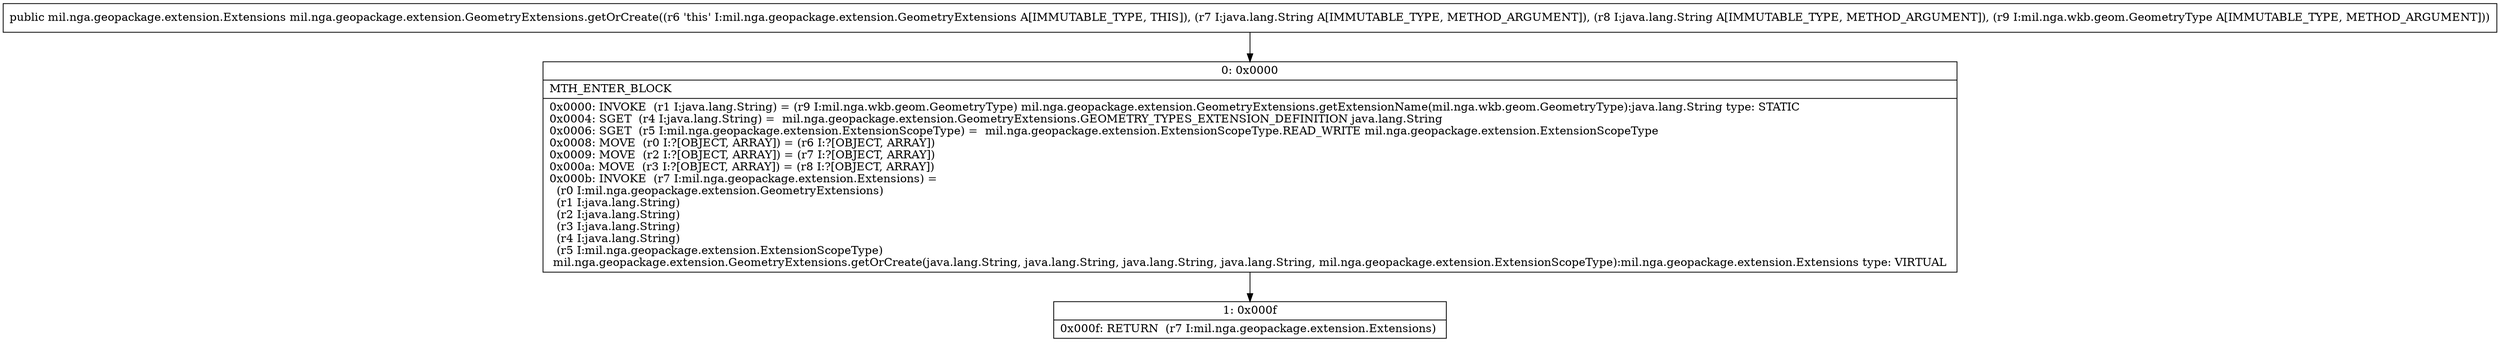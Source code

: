 digraph "CFG formil.nga.geopackage.extension.GeometryExtensions.getOrCreate(Ljava\/lang\/String;Ljava\/lang\/String;Lmil\/nga\/wkb\/geom\/GeometryType;)Lmil\/nga\/geopackage\/extension\/Extensions;" {
Node_0 [shape=record,label="{0\:\ 0x0000|MTH_ENTER_BLOCK\l|0x0000: INVOKE  (r1 I:java.lang.String) = (r9 I:mil.nga.wkb.geom.GeometryType) mil.nga.geopackage.extension.GeometryExtensions.getExtensionName(mil.nga.wkb.geom.GeometryType):java.lang.String type: STATIC \l0x0004: SGET  (r4 I:java.lang.String) =  mil.nga.geopackage.extension.GeometryExtensions.GEOMETRY_TYPES_EXTENSION_DEFINITION java.lang.String \l0x0006: SGET  (r5 I:mil.nga.geopackage.extension.ExtensionScopeType) =  mil.nga.geopackage.extension.ExtensionScopeType.READ_WRITE mil.nga.geopackage.extension.ExtensionScopeType \l0x0008: MOVE  (r0 I:?[OBJECT, ARRAY]) = (r6 I:?[OBJECT, ARRAY]) \l0x0009: MOVE  (r2 I:?[OBJECT, ARRAY]) = (r7 I:?[OBJECT, ARRAY]) \l0x000a: MOVE  (r3 I:?[OBJECT, ARRAY]) = (r8 I:?[OBJECT, ARRAY]) \l0x000b: INVOKE  (r7 I:mil.nga.geopackage.extension.Extensions) = \l  (r0 I:mil.nga.geopackage.extension.GeometryExtensions)\l  (r1 I:java.lang.String)\l  (r2 I:java.lang.String)\l  (r3 I:java.lang.String)\l  (r4 I:java.lang.String)\l  (r5 I:mil.nga.geopackage.extension.ExtensionScopeType)\l mil.nga.geopackage.extension.GeometryExtensions.getOrCreate(java.lang.String, java.lang.String, java.lang.String, java.lang.String, mil.nga.geopackage.extension.ExtensionScopeType):mil.nga.geopackage.extension.Extensions type: VIRTUAL \l}"];
Node_1 [shape=record,label="{1\:\ 0x000f|0x000f: RETURN  (r7 I:mil.nga.geopackage.extension.Extensions) \l}"];
MethodNode[shape=record,label="{public mil.nga.geopackage.extension.Extensions mil.nga.geopackage.extension.GeometryExtensions.getOrCreate((r6 'this' I:mil.nga.geopackage.extension.GeometryExtensions A[IMMUTABLE_TYPE, THIS]), (r7 I:java.lang.String A[IMMUTABLE_TYPE, METHOD_ARGUMENT]), (r8 I:java.lang.String A[IMMUTABLE_TYPE, METHOD_ARGUMENT]), (r9 I:mil.nga.wkb.geom.GeometryType A[IMMUTABLE_TYPE, METHOD_ARGUMENT])) }"];
MethodNode -> Node_0;
Node_0 -> Node_1;
}

